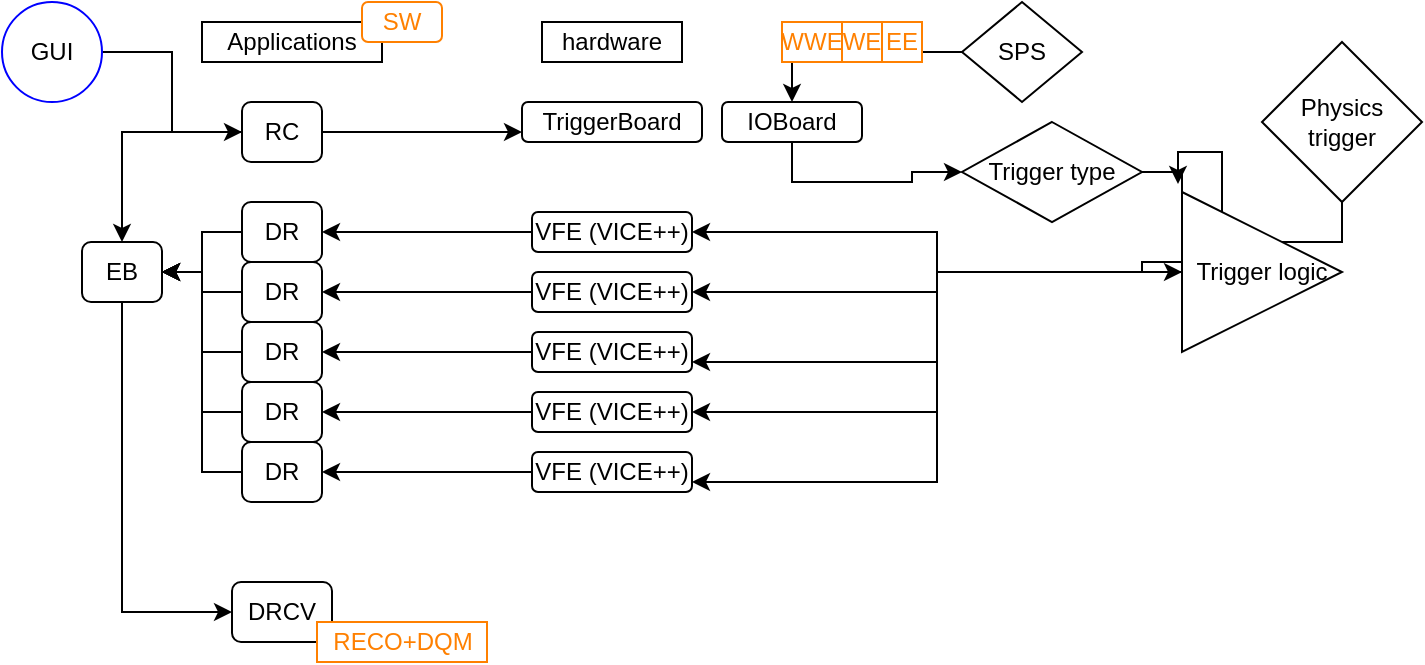 <mxfile version="14.8.4" type="github"><diagram id="OrZvRwspo-Y_JIpA_L-5" name="Page-1"><mxGraphModel dx="1209" dy="608" grid="1" gridSize="10" guides="1" tooltips="1" connect="1" arrows="1" fold="1" page="1" pageScale="1" pageWidth="850" pageHeight="1100" math="0" shadow="0"><root><mxCell id="0"/><mxCell id="1" parent="0"/><mxCell id="4flJY4jMPXkrs10vwESx-8" style="edgeStyle=orthogonalEdgeStyle;rounded=0;orthogonalLoop=1;jettySize=auto;html=1;entryX=0;entryY=0.75;entryDx=0;entryDy=0;" edge="1" parent="1" source="4flJY4jMPXkrs10vwESx-1" target="4flJY4jMPXkrs10vwESx-6"><mxGeometry relative="1" as="geometry"/></mxCell><mxCell id="4flJY4jMPXkrs10vwESx-42" style="edgeStyle=orthogonalEdgeStyle;rounded=0;orthogonalLoop=1;jettySize=auto;html=1;entryX=0.5;entryY=0;entryDx=0;entryDy=0;" edge="1" parent="1" source="4flJY4jMPXkrs10vwESx-1" target="4flJY4jMPXkrs10vwESx-2"><mxGeometry relative="1" as="geometry"/></mxCell><mxCell id="4flJY4jMPXkrs10vwESx-1" value="RC" style="rounded=1;whiteSpace=wrap;html=1;" vertex="1" parent="1"><mxGeometry x="140" y="60" width="40" height="30" as="geometry"/></mxCell><mxCell id="4flJY4jMPXkrs10vwESx-50" style="edgeStyle=orthogonalEdgeStyle;rounded=0;orthogonalLoop=1;jettySize=auto;html=1;entryX=0;entryY=0.5;entryDx=0;entryDy=0;" edge="1" parent="1" source="4flJY4jMPXkrs10vwESx-2" target="4flJY4jMPXkrs10vwESx-49"><mxGeometry relative="1" as="geometry"><Array as="points"><mxPoint x="80" y="315"/></Array></mxGeometry></mxCell><mxCell id="4flJY4jMPXkrs10vwESx-2" value="EB" style="rounded=1;whiteSpace=wrap;html=1;" vertex="1" parent="1"><mxGeometry x="60" y="130" width="40" height="30" as="geometry"/></mxCell><mxCell id="4flJY4jMPXkrs10vwESx-3" value="Applications" style="rounded=0;whiteSpace=wrap;html=1;" vertex="1" parent="1"><mxGeometry x="120" y="20" width="90" height="20" as="geometry"/></mxCell><mxCell id="4flJY4jMPXkrs10vwESx-4" value="&lt;font color=&quot;#FF8000&quot;&gt;SW&lt;/font&gt;" style="rounded=1;whiteSpace=wrap;html=1;strokeColor=#FF8000;" vertex="1" parent="1"><mxGeometry x="200" y="10" width="40" height="20" as="geometry"/></mxCell><mxCell id="4flJY4jMPXkrs10vwESx-5" value="hardware" style="rounded=0;whiteSpace=wrap;html=1;" vertex="1" parent="1"><mxGeometry x="290" y="20" width="70" height="20" as="geometry"/></mxCell><mxCell id="4flJY4jMPXkrs10vwESx-6" value="TriggerBoard" style="rounded=1;whiteSpace=wrap;html=1;strokeColor=#000000;" vertex="1" parent="1"><mxGeometry x="280" y="60" width="90" height="20" as="geometry"/></mxCell><mxCell id="4flJY4jMPXkrs10vwESx-12" style="edgeStyle=orthogonalEdgeStyle;rounded=0;orthogonalLoop=1;jettySize=auto;html=1;exitX=0.5;exitY=1;exitDx=0;exitDy=0;entryX=0;entryY=0.5;entryDx=0;entryDy=0;" edge="1" parent="1" source="4flJY4jMPXkrs10vwESx-7" target="4flJY4jMPXkrs10vwESx-11"><mxGeometry relative="1" as="geometry"/></mxCell><mxCell id="4flJY4jMPXkrs10vwESx-7" value="IOBoard" style="rounded=1;whiteSpace=wrap;html=1;strokeColor=#000000;" vertex="1" parent="1"><mxGeometry x="380" y="60" width="70" height="20" as="geometry"/></mxCell><mxCell id="4flJY4jMPXkrs10vwESx-10" style="edgeStyle=orthogonalEdgeStyle;rounded=0;orthogonalLoop=1;jettySize=auto;html=1;entryX=0.5;entryY=0;entryDx=0;entryDy=0;" edge="1" parent="1" source="4flJY4jMPXkrs10vwESx-9" target="4flJY4jMPXkrs10vwESx-7"><mxGeometry relative="1" as="geometry"/></mxCell><mxCell id="4flJY4jMPXkrs10vwESx-9" value="SPS" style="rhombus;whiteSpace=wrap;html=1;strokeColor=#000000;" vertex="1" parent="1"><mxGeometry x="500" y="10" width="60" height="50" as="geometry"/></mxCell><mxCell id="4flJY4jMPXkrs10vwESx-24" style="edgeStyle=orthogonalEdgeStyle;rounded=0;orthogonalLoop=1;jettySize=auto;html=1;entryX=0;entryY=0.5;entryDx=0;entryDy=0;" edge="1" parent="1" source="4flJY4jMPXkrs10vwESx-11" target="4flJY4jMPXkrs10vwESx-22"><mxGeometry relative="1" as="geometry"/></mxCell><mxCell id="4flJY4jMPXkrs10vwESx-11" value="Trigger type" style="rhombus;whiteSpace=wrap;html=1;strokeColor=#000000;" vertex="1" parent="1"><mxGeometry x="500" y="70" width="90" height="50" as="geometry"/></mxCell><mxCell id="4flJY4jMPXkrs10vwESx-14" style="edgeStyle=orthogonalEdgeStyle;rounded=0;orthogonalLoop=1;jettySize=auto;html=1;entryX=0;entryY=0.5;entryDx=0;entryDy=0;" edge="1" parent="1" source="4flJY4jMPXkrs10vwESx-13" target="4flJY4jMPXkrs10vwESx-1"><mxGeometry relative="1" as="geometry"/></mxCell><mxCell id="4flJY4jMPXkrs10vwESx-13" value="GUI" style="ellipse;whiteSpace=wrap;html=1;aspect=fixed;strokeColor=#0000FF;" vertex="1" parent="1"><mxGeometry x="20" y="10" width="50" height="50" as="geometry"/></mxCell><mxCell id="4flJY4jMPXkrs10vwESx-15" value="&lt;font color=&quot;#FF8000&quot;&gt;WWE&lt;/font&gt;" style="rounded=0;whiteSpace=wrap;html=1;strokeColor=#FF8000;" vertex="1" parent="1"><mxGeometry x="410" y="20" width="30" height="20" as="geometry"/></mxCell><mxCell id="4flJY4jMPXkrs10vwESx-16" value="&lt;font color=&quot;#FF8000&quot;&gt;WE&lt;/font&gt;" style="rounded=0;whiteSpace=wrap;html=1;strokeColor=#FF8000;" vertex="1" parent="1"><mxGeometry x="440" y="20" width="20" height="20" as="geometry"/></mxCell><mxCell id="4flJY4jMPXkrs10vwESx-17" value="&lt;font color=&quot;#FF8000&quot;&gt;EE&lt;/font&gt;" style="rounded=0;whiteSpace=wrap;html=1;strokeColor=#FF8000;" vertex="1" parent="1"><mxGeometry x="460" y="20" width="20" height="20" as="geometry"/></mxCell><mxCell id="4flJY4jMPXkrs10vwESx-43" style="edgeStyle=orthogonalEdgeStyle;rounded=0;orthogonalLoop=1;jettySize=auto;html=1;entryX=1;entryY=0.5;entryDx=0;entryDy=0;" edge="1" parent="1" source="4flJY4jMPXkrs10vwESx-18" target="4flJY4jMPXkrs10vwESx-2"><mxGeometry relative="1" as="geometry"/></mxCell><mxCell id="4flJY4jMPXkrs10vwESx-18" value="DR" style="rounded=1;whiteSpace=wrap;html=1;" vertex="1" parent="1"><mxGeometry x="140" y="110" width="40" height="30" as="geometry"/></mxCell><mxCell id="4flJY4jMPXkrs10vwESx-20" style="edgeStyle=orthogonalEdgeStyle;rounded=0;orthogonalLoop=1;jettySize=auto;html=1;entryX=1;entryY=0.5;entryDx=0;entryDy=0;" edge="1" parent="1" source="4flJY4jMPXkrs10vwESx-19" target="4flJY4jMPXkrs10vwESx-18"><mxGeometry relative="1" as="geometry"/></mxCell><mxCell id="4flJY4jMPXkrs10vwESx-19" value="VFE (VICE++)" style="rounded=1;whiteSpace=wrap;html=1;strokeColor=#000000;" vertex="1" parent="1"><mxGeometry x="285" y="115" width="80" height="20" as="geometry"/></mxCell><mxCell id="4flJY4jMPXkrs10vwESx-23" style="edgeStyle=orthogonalEdgeStyle;rounded=0;orthogonalLoop=1;jettySize=auto;html=1;entryX=-0.025;entryY=-0.05;entryDx=0;entryDy=0;entryPerimeter=0;" edge="1" parent="1" source="4flJY4jMPXkrs10vwESx-21" target="4flJY4jMPXkrs10vwESx-22"><mxGeometry relative="1" as="geometry"/></mxCell><mxCell id="4flJY4jMPXkrs10vwESx-21" value="&lt;div&gt;Physics&lt;/div&gt;&lt;div&gt; trigger&lt;/div&gt;" style="rhombus;whiteSpace=wrap;html=1;strokeColor=#000000;" vertex="1" parent="1"><mxGeometry x="650" y="30" width="80" height="80" as="geometry"/></mxCell><mxCell id="4flJY4jMPXkrs10vwESx-25" style="edgeStyle=orthogonalEdgeStyle;rounded=0;orthogonalLoop=1;jettySize=auto;html=1;entryX=1;entryY=0.5;entryDx=0;entryDy=0;" edge="1" parent="1" source="4flJY4jMPXkrs10vwESx-22" target="4flJY4jMPXkrs10vwESx-19"><mxGeometry relative="1" as="geometry"/></mxCell><mxCell id="4flJY4jMPXkrs10vwESx-38" style="edgeStyle=orthogonalEdgeStyle;rounded=0;orthogonalLoop=1;jettySize=auto;html=1;entryX=1;entryY=0.5;entryDx=0;entryDy=0;" edge="1" parent="1" source="4flJY4jMPXkrs10vwESx-22" target="4flJY4jMPXkrs10vwESx-28"><mxGeometry relative="1" as="geometry"/></mxCell><mxCell id="4flJY4jMPXkrs10vwESx-39" style="edgeStyle=orthogonalEdgeStyle;rounded=0;orthogonalLoop=1;jettySize=auto;html=1;entryX=1;entryY=0.75;entryDx=0;entryDy=0;" edge="1" parent="1" source="4flJY4jMPXkrs10vwESx-22" target="4flJY4jMPXkrs10vwESx-31"><mxGeometry relative="1" as="geometry"/></mxCell><mxCell id="4flJY4jMPXkrs10vwESx-40" style="edgeStyle=orthogonalEdgeStyle;rounded=0;orthogonalLoop=1;jettySize=auto;html=1;entryX=1;entryY=0.5;entryDx=0;entryDy=0;" edge="1" parent="1" source="4flJY4jMPXkrs10vwESx-22" target="4flJY4jMPXkrs10vwESx-34"><mxGeometry relative="1" as="geometry"/></mxCell><mxCell id="4flJY4jMPXkrs10vwESx-41" style="edgeStyle=orthogonalEdgeStyle;rounded=0;orthogonalLoop=1;jettySize=auto;html=1;entryX=1;entryY=0.75;entryDx=0;entryDy=0;" edge="1" parent="1" source="4flJY4jMPXkrs10vwESx-22" target="4flJY4jMPXkrs10vwESx-37"><mxGeometry relative="1" as="geometry"/></mxCell><mxCell id="4flJY4jMPXkrs10vwESx-22" value="Trigger logic" style="triangle;whiteSpace=wrap;html=1;strokeColor=#000000;rotation=0;" vertex="1" parent="1"><mxGeometry x="610" y="105" width="80" height="80" as="geometry"/></mxCell><mxCell id="4flJY4jMPXkrs10vwESx-44" style="edgeStyle=orthogonalEdgeStyle;rounded=0;orthogonalLoop=1;jettySize=auto;html=1;entryX=1;entryY=0.5;entryDx=0;entryDy=0;" edge="1" parent="1" source="4flJY4jMPXkrs10vwESx-26" target="4flJY4jMPXkrs10vwESx-2"><mxGeometry relative="1" as="geometry"/></mxCell><mxCell id="4flJY4jMPXkrs10vwESx-26" value="DR" style="rounded=1;whiteSpace=wrap;html=1;" vertex="1" parent="1"><mxGeometry x="140" y="140" width="40" height="30" as="geometry"/></mxCell><mxCell id="4flJY4jMPXkrs10vwESx-27" style="edgeStyle=orthogonalEdgeStyle;rounded=0;orthogonalLoop=1;jettySize=auto;html=1;entryX=1;entryY=0.5;entryDx=0;entryDy=0;" edge="1" parent="1" source="4flJY4jMPXkrs10vwESx-28" target="4flJY4jMPXkrs10vwESx-26"><mxGeometry relative="1" as="geometry"/></mxCell><mxCell id="4flJY4jMPXkrs10vwESx-28" value="VFE (VICE++)" style="rounded=1;whiteSpace=wrap;html=1;strokeColor=#000000;" vertex="1" parent="1"><mxGeometry x="285" y="145" width="80" height="20" as="geometry"/></mxCell><mxCell id="4flJY4jMPXkrs10vwESx-45" style="edgeStyle=orthogonalEdgeStyle;rounded=0;orthogonalLoop=1;jettySize=auto;html=1;entryX=1;entryY=0.5;entryDx=0;entryDy=0;" edge="1" parent="1" source="4flJY4jMPXkrs10vwESx-29" target="4flJY4jMPXkrs10vwESx-2"><mxGeometry relative="1" as="geometry"/></mxCell><mxCell id="4flJY4jMPXkrs10vwESx-29" value="DR" style="rounded=1;whiteSpace=wrap;html=1;" vertex="1" parent="1"><mxGeometry x="140" y="170" width="40" height="30" as="geometry"/></mxCell><mxCell id="4flJY4jMPXkrs10vwESx-30" style="edgeStyle=orthogonalEdgeStyle;rounded=0;orthogonalLoop=1;jettySize=auto;html=1;entryX=1;entryY=0.5;entryDx=0;entryDy=0;" edge="1" parent="1" source="4flJY4jMPXkrs10vwESx-31" target="4flJY4jMPXkrs10vwESx-29"><mxGeometry relative="1" as="geometry"/></mxCell><mxCell id="4flJY4jMPXkrs10vwESx-31" value="VFE (VICE++)" style="rounded=1;whiteSpace=wrap;html=1;strokeColor=#000000;" vertex="1" parent="1"><mxGeometry x="285" y="175" width="80" height="20" as="geometry"/></mxCell><mxCell id="4flJY4jMPXkrs10vwESx-46" style="edgeStyle=orthogonalEdgeStyle;rounded=0;orthogonalLoop=1;jettySize=auto;html=1;entryX=1;entryY=0.5;entryDx=0;entryDy=0;" edge="1" parent="1" source="4flJY4jMPXkrs10vwESx-32" target="4flJY4jMPXkrs10vwESx-2"><mxGeometry relative="1" as="geometry"/></mxCell><mxCell id="4flJY4jMPXkrs10vwESx-32" value="DR" style="rounded=1;whiteSpace=wrap;html=1;" vertex="1" parent="1"><mxGeometry x="140" y="200" width="40" height="30" as="geometry"/></mxCell><mxCell id="4flJY4jMPXkrs10vwESx-33" style="edgeStyle=orthogonalEdgeStyle;rounded=0;orthogonalLoop=1;jettySize=auto;html=1;entryX=1;entryY=0.5;entryDx=0;entryDy=0;" edge="1" parent="1" source="4flJY4jMPXkrs10vwESx-34" target="4flJY4jMPXkrs10vwESx-32"><mxGeometry relative="1" as="geometry"/></mxCell><mxCell id="4flJY4jMPXkrs10vwESx-34" value="VFE (VICE++)" style="rounded=1;whiteSpace=wrap;html=1;strokeColor=#000000;" vertex="1" parent="1"><mxGeometry x="285" y="205" width="80" height="20" as="geometry"/></mxCell><mxCell id="4flJY4jMPXkrs10vwESx-47" style="edgeStyle=orthogonalEdgeStyle;rounded=0;orthogonalLoop=1;jettySize=auto;html=1;entryX=1;entryY=0.5;entryDx=0;entryDy=0;" edge="1" parent="1" source="4flJY4jMPXkrs10vwESx-35" target="4flJY4jMPXkrs10vwESx-2"><mxGeometry relative="1" as="geometry"/></mxCell><mxCell id="4flJY4jMPXkrs10vwESx-35" value="DR" style="rounded=1;whiteSpace=wrap;html=1;" vertex="1" parent="1"><mxGeometry x="140" y="230" width="40" height="30" as="geometry"/></mxCell><mxCell id="4flJY4jMPXkrs10vwESx-36" style="edgeStyle=orthogonalEdgeStyle;rounded=0;orthogonalLoop=1;jettySize=auto;html=1;entryX=1;entryY=0.5;entryDx=0;entryDy=0;" edge="1" parent="1" source="4flJY4jMPXkrs10vwESx-37" target="4flJY4jMPXkrs10vwESx-35"><mxGeometry relative="1" as="geometry"/></mxCell><mxCell id="4flJY4jMPXkrs10vwESx-37" value="VFE (VICE++)" style="rounded=1;whiteSpace=wrap;html=1;strokeColor=#000000;" vertex="1" parent="1"><mxGeometry x="285" y="235" width="80" height="20" as="geometry"/></mxCell><mxCell id="4flJY4jMPXkrs10vwESx-49" value="DRCV" style="rounded=1;whiteSpace=wrap;html=1;strokeColor=#000000;" vertex="1" parent="1"><mxGeometry x="135" y="300" width="50" height="30" as="geometry"/></mxCell><mxCell id="4flJY4jMPXkrs10vwESx-51" value="&lt;font color=&quot;#FF8000&quot;&gt;RECO+DQM&lt;/font&gt;" style="rounded=0;whiteSpace=wrap;html=1;strokeColor=#FF8000;" vertex="1" parent="1"><mxGeometry x="177.5" y="320" width="85" height="20" as="geometry"/></mxCell></root></mxGraphModel></diagram></mxfile>